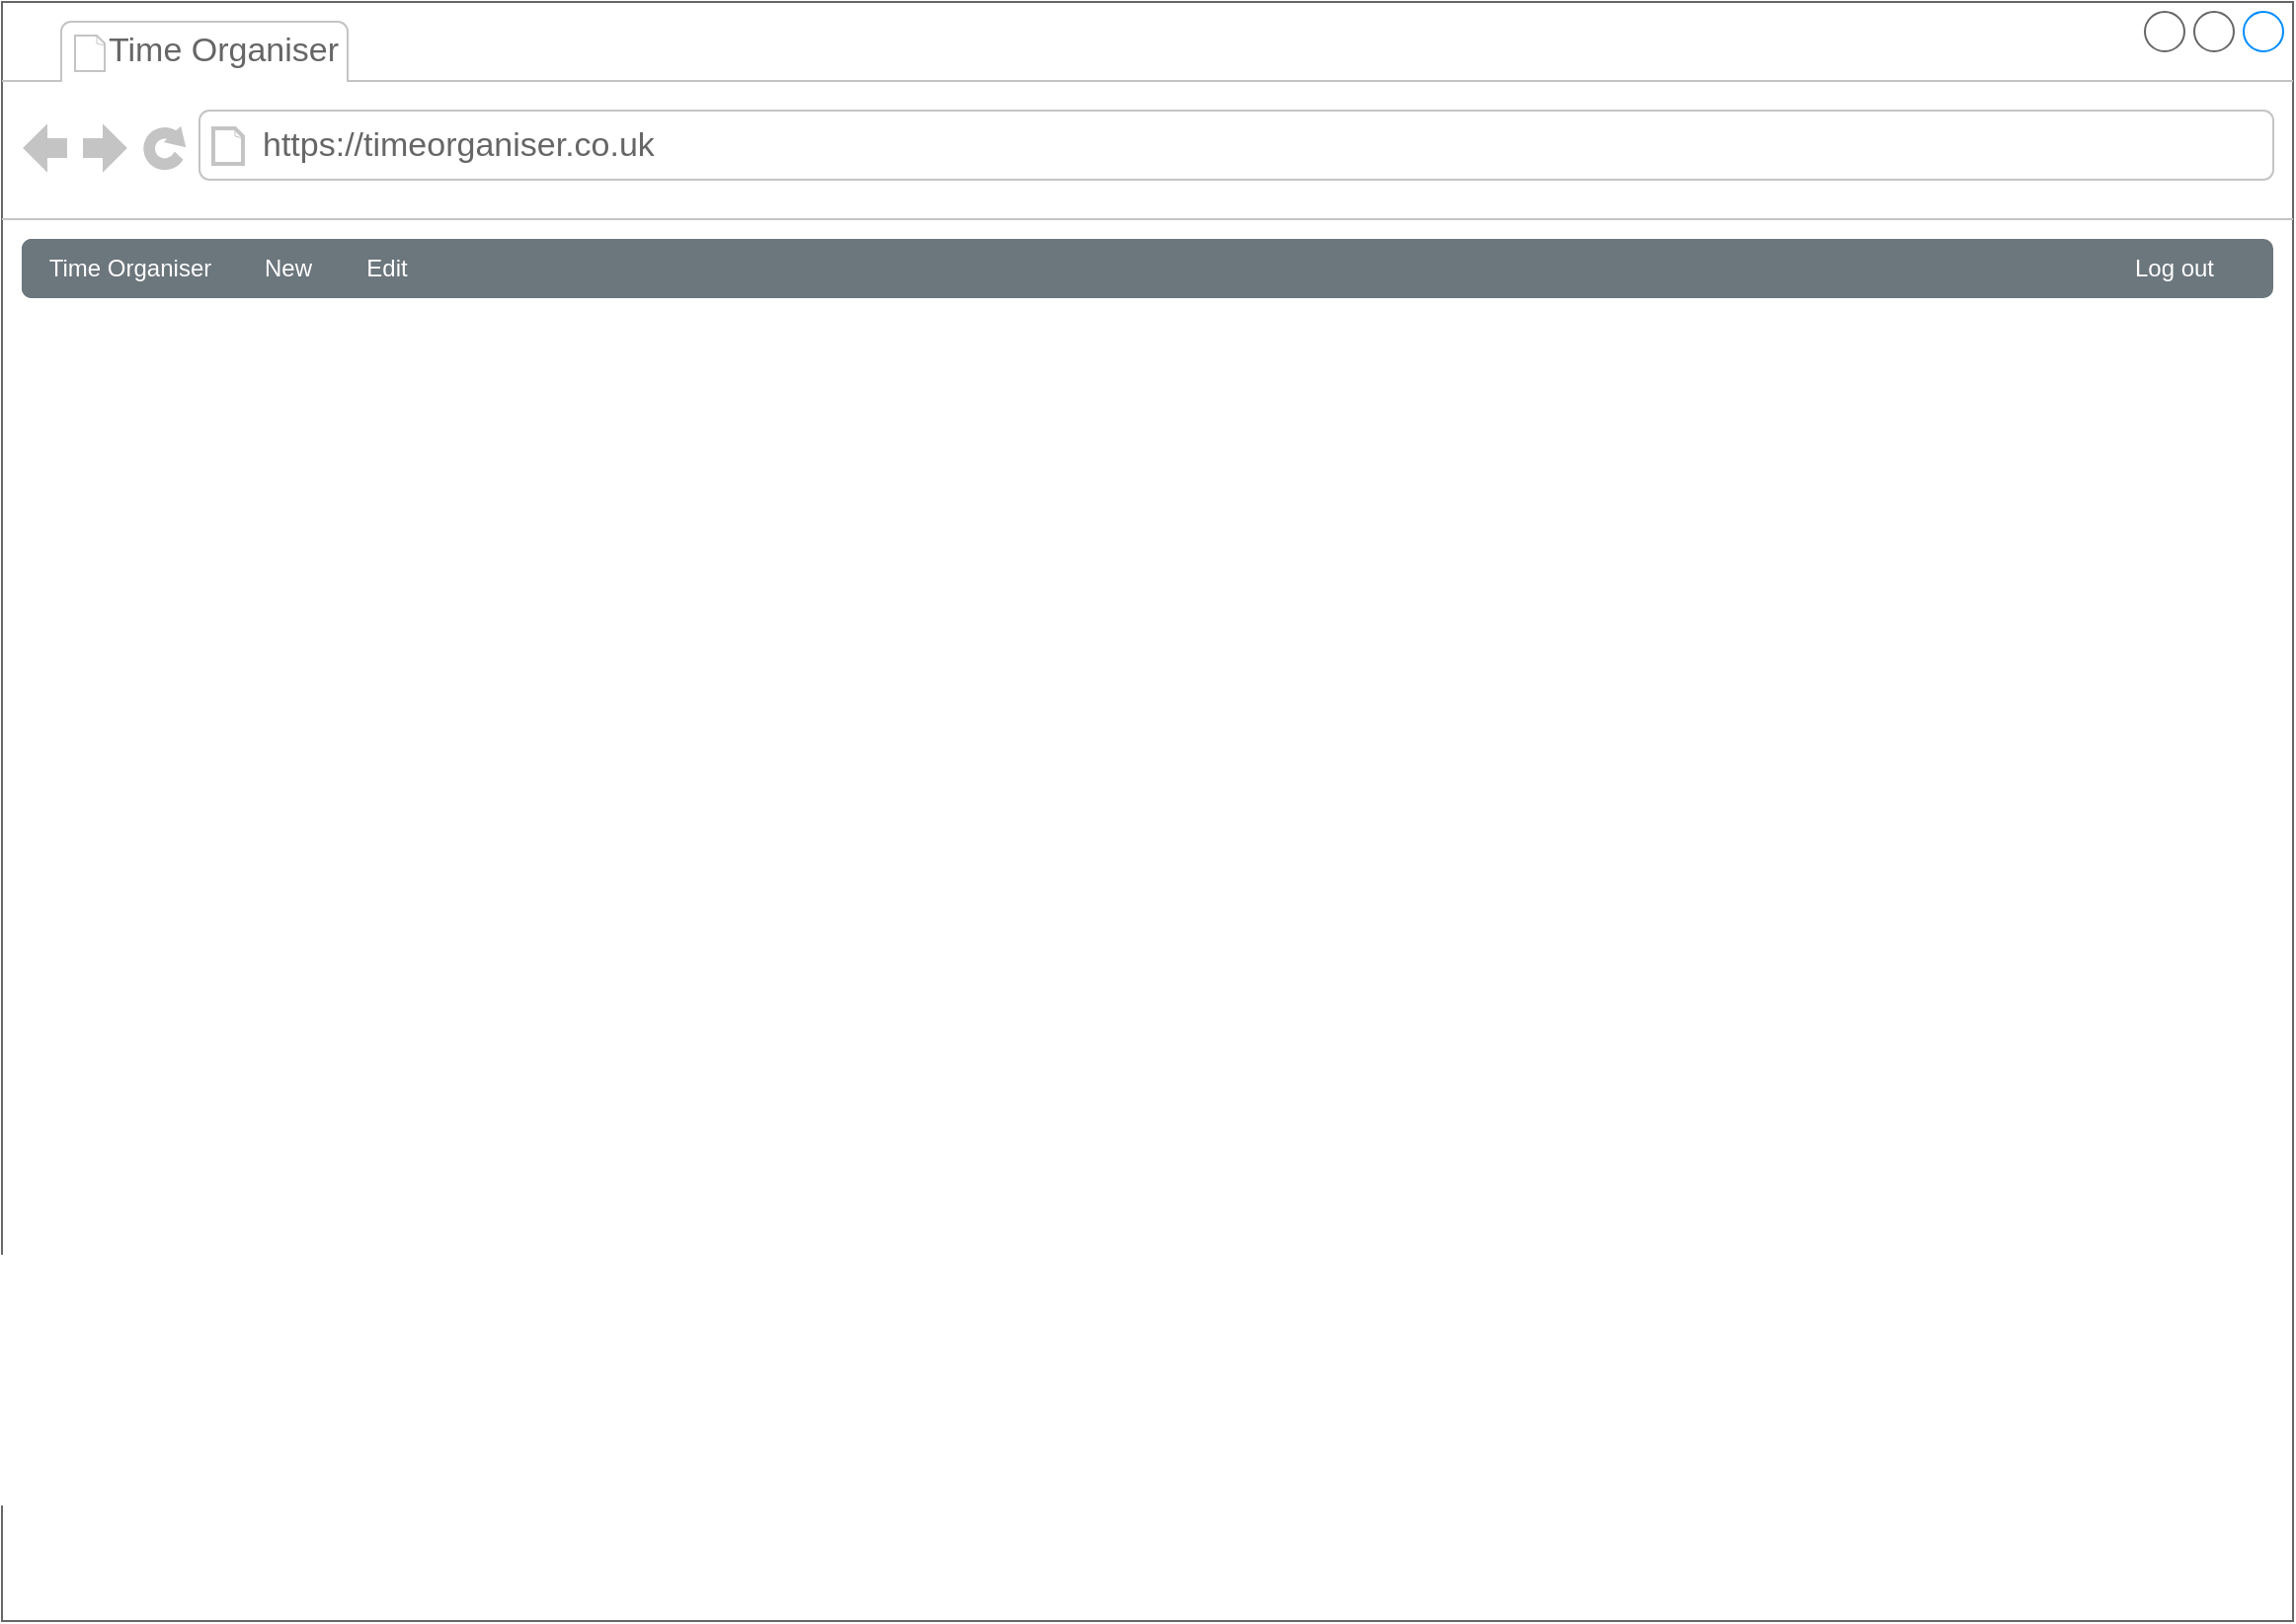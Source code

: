 <mxfile version="22.1.17" type="github">
  <diagram name="Page-1" id="soKR7CIwet9UzGEPgBhU">
    <mxGraphModel dx="1220" dy="905" grid="1" gridSize="10" guides="1" tooltips="1" connect="1" arrows="1" fold="1" page="1" pageScale="1" pageWidth="1169" pageHeight="827" math="0" shadow="0">
      <root>
        <mxCell id="0" />
        <mxCell id="1" parent="0" />
        <mxCell id="f8uNrfVC8qq1xbUnTpQ6-2" value="" style="strokeWidth=1;shadow=0;dashed=0;align=center;html=1;shape=mxgraph.mockup.containers.browserWindow;rSize=0;strokeColor=#666666;strokeColor2=#008cff;strokeColor3=#c4c4c4;mainText=,;recursiveResize=0;" vertex="1" parent="1">
          <mxGeometry width="1160" height="820" as="geometry" />
        </mxCell>
        <mxCell id="f8uNrfVC8qq1xbUnTpQ6-3" value="Time Organiser" style="strokeWidth=1;shadow=0;dashed=0;align=center;html=1;shape=mxgraph.mockup.containers.anchor;fontSize=17;fontColor=#666666;align=left;whiteSpace=wrap;" vertex="1" parent="f8uNrfVC8qq1xbUnTpQ6-2">
          <mxGeometry x="52" y="12" width="120" height="26" as="geometry" />
        </mxCell>
        <mxCell id="f8uNrfVC8qq1xbUnTpQ6-4" value="https://timeorganiser.co.uk" style="strokeWidth=1;shadow=0;dashed=0;align=center;html=1;shape=mxgraph.mockup.containers.anchor;rSize=0;fontSize=17;fontColor=#666666;align=left;" vertex="1" parent="f8uNrfVC8qq1xbUnTpQ6-2">
          <mxGeometry x="130" y="60" width="250" height="26" as="geometry" />
        </mxCell>
        <mxCell id="f8uNrfVC8qq1xbUnTpQ6-10" value="" style="html=1;shadow=0;dashed=0;shape=mxgraph.bootstrap.rrect;rSize=5;strokeColor=none;html=1;whiteSpace=wrap;fillColor=#6C767D;fontColor=#ffffff;sketch=0;" vertex="1" parent="f8uNrfVC8qq1xbUnTpQ6-2">
          <mxGeometry x="10" y="120" width="440" height="30" as="geometry" />
        </mxCell>
        <mxCell id="f8uNrfVC8qq1xbUnTpQ6-11" value="&lt;font color=&quot;#ffffff&quot;&gt;Time Organiser&lt;/font&gt;" style="strokeColor=inherit;fillColor=inherit;gradientColor=inherit;fontColor=inherit;html=1;shadow=0;dashed=0;shape=mxgraph.bootstrap.leftButton;rSize=5;perimeter=none;whiteSpace=wrap;resizeHeight=1;sketch=0;" vertex="1" parent="f8uNrfVC8qq1xbUnTpQ6-10">
          <mxGeometry width="110" height="30" relative="1" as="geometry" />
        </mxCell>
        <mxCell id="f8uNrfVC8qq1xbUnTpQ6-14" value="" style="strokeColor=inherit;fillColor=inherit;gradientColor=inherit;fontColor=inherit;html=1;shadow=0;dashed=0;shape=mxgraph.bootstrap.rightButton;rSize=5;perimeter=none;whiteSpace=wrap;resizeHeight=1;sketch=0;" vertex="1" parent="f8uNrfVC8qq1xbUnTpQ6-10">
          <mxGeometry x="1" width="30" height="30" relative="1" as="geometry">
            <mxPoint x="-30" as="offset" />
          </mxGeometry>
        </mxCell>
        <mxCell id="f8uNrfVC8qq1xbUnTpQ6-12" value="&lt;font color=&quot;#ffffff&quot;&gt;New&lt;/font&gt;" style="strokeColor=inherit;fillColor=inherit;gradientColor=inherit;fontColor=inherit;html=1;shadow=0;dashed=0;perimeter=none;whiteSpace=wrap;resizeHeight=1;sketch=0;" vertex="1" parent="f8uNrfVC8qq1xbUnTpQ6-10">
          <mxGeometry width="30" height="30" relative="1" as="geometry">
            <mxPoint x="120" as="offset" />
          </mxGeometry>
        </mxCell>
        <mxCell id="f8uNrfVC8qq1xbUnTpQ6-13" value="&lt;font color=&quot;#ffffff&quot;&gt;Edit&lt;/font&gt;" style="strokeColor=inherit;fillColor=inherit;gradientColor=inherit;fontColor=inherit;html=1;shadow=0;dashed=0;perimeter=none;whiteSpace=wrap;resizeHeight=1;sketch=0;" vertex="1" parent="f8uNrfVC8qq1xbUnTpQ6-10">
          <mxGeometry width="30" height="30" relative="1" as="geometry">
            <mxPoint x="170" as="offset" />
          </mxGeometry>
        </mxCell>
        <mxCell id="f8uNrfVC8qq1xbUnTpQ6-15" value="" style="html=1;shadow=0;dashed=0;shape=mxgraph.bootstrap.rrect;rSize=5;strokeColor=none;html=1;whiteSpace=wrap;fillColor=#6C767D;fontColor=#ffffff;sketch=0;" vertex="1" parent="f8uNrfVC8qq1xbUnTpQ6-2">
          <mxGeometry x="430" y="120" width="630" height="30" as="geometry" />
        </mxCell>
        <mxCell id="f8uNrfVC8qq1xbUnTpQ6-16" value="" style="strokeColor=inherit;fillColor=inherit;gradientColor=inherit;fontColor=inherit;html=1;shadow=0;dashed=0;shape=mxgraph.bootstrap.leftButton;rSize=5;perimeter=none;whiteSpace=wrap;resizeHeight=1;sketch=0;" vertex="1" parent="f8uNrfVC8qq1xbUnTpQ6-15">
          <mxGeometry width="30" height="30" relative="1" as="geometry" />
        </mxCell>
        <mxCell id="f8uNrfVC8qq1xbUnTpQ6-18" value="" style="strokeColor=inherit;fillColor=inherit;gradientColor=inherit;fontColor=inherit;html=1;shadow=0;dashed=0;shape=mxgraph.bootstrap.rightButton;rSize=5;perimeter=none;whiteSpace=wrap;resizeHeight=1;sketch=0;" vertex="1" parent="f8uNrfVC8qq1xbUnTpQ6-15">
          <mxGeometry x="1" width="30" height="30" relative="1" as="geometry">
            <mxPoint x="-30" as="offset" />
          </mxGeometry>
        </mxCell>
        <mxCell id="f8uNrfVC8qq1xbUnTpQ6-19" value="Log out" style="html=1;shadow=0;dashed=0;shape=mxgraph.bootstrap.rrect;rSize=5;strokeColor=none;html=1;whiteSpace=wrap;fillColor=#6C767D;fontColor=#ffffff;sketch=0;" vertex="1" parent="f8uNrfVC8qq1xbUnTpQ6-2">
          <mxGeometry x="1050" y="120" width="100" height="30" as="geometry" />
        </mxCell>
      </root>
    </mxGraphModel>
  </diagram>
</mxfile>
